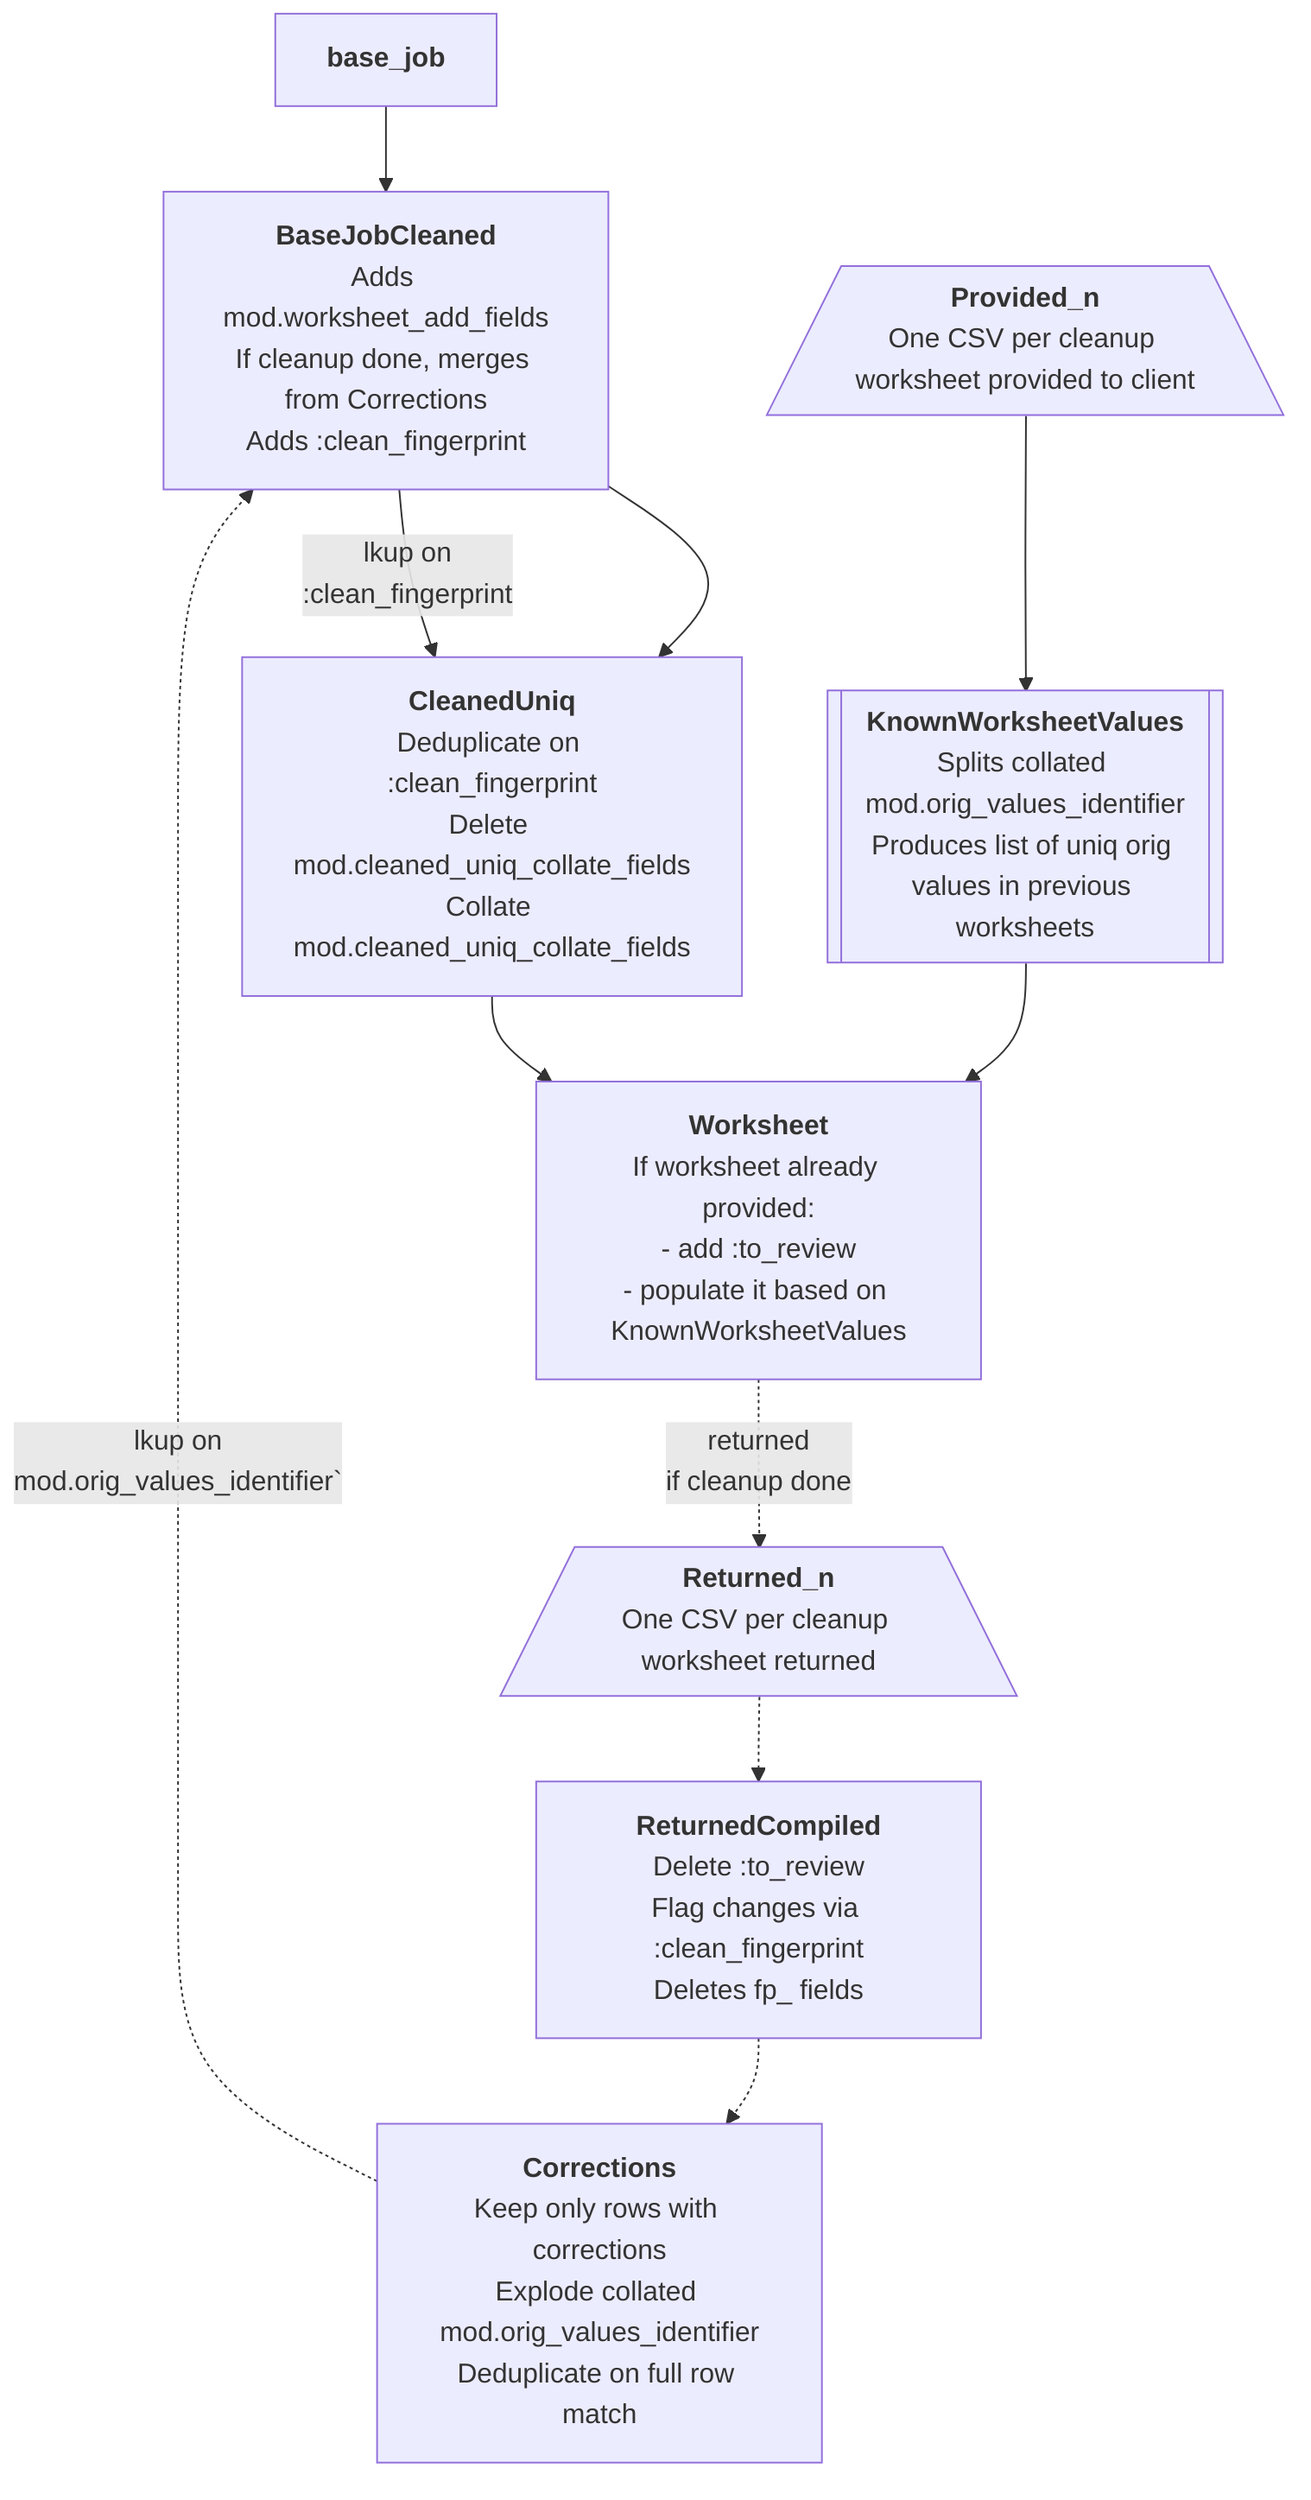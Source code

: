 graph TD;
    base_job["`**base_job**`"]

    BaseJobCleaned["`**BaseJobCleaned**
    Adds mod.worksheet_add_fields
    If cleanup done, merges from Corrections
    Adds :clean_fingerprint`"]

    CleanedUniq["`**CleanedUniq**
    Deduplicate on :clean_fingerprint
    Delete mod.cleaned_uniq_collate_fields
    Collate mod.cleaned_uniq_collate_fields`"]

    Worksheet["`**Worksheet**
    If worksheet already provided:
    - add :to_review
    - populate it based on KnownWorksheetValues`"]

    Returned[/"`**Returned_n**
    One CSV per cleanup worksheet returned`"\]

    Provided[/"`**Provided_n**
    One CSV per cleanup worksheet provided to client`"\]

    ReturnedCompiled["`**ReturnedCompiled**
    Delete :to_review
    Flag changes via :clean_fingerprint
    Deletes fp_ fields`"]

    KnownWorksheetValues[["`**KnownWorksheetValues**
    Splits collated mod.orig_values_identifier
    Produces list of uniq orig values in previous worksheets`"]]

    Corrections["`**Corrections**
    Keep only rows with corrections
    Explode collated mod.orig_values_identifier
    Deduplicate on full row match`"]

    base_job-->BaseJobCleaned;

    Corrections-.
    "lkup on
    mod.orig_values_identifier`" .->
    BaseJobCleaned;

    BaseJobCleaned-->CleanedUniq;

    BaseJobCleaned--
    "`lkup on
    :clean_fingerprint`" -->
    CleanedUniq;

    CleanedUniq-->Worksheet;

    Worksheet-.
    "`returned
    if cleanup done`" .->
    Returned;

    Returned-.->ReturnedCompiled;

    ReturnedCompiled-.->Corrections;

    Provided-->KnownWorksheetValues;

    KnownWorksheetValues-->Worksheet;